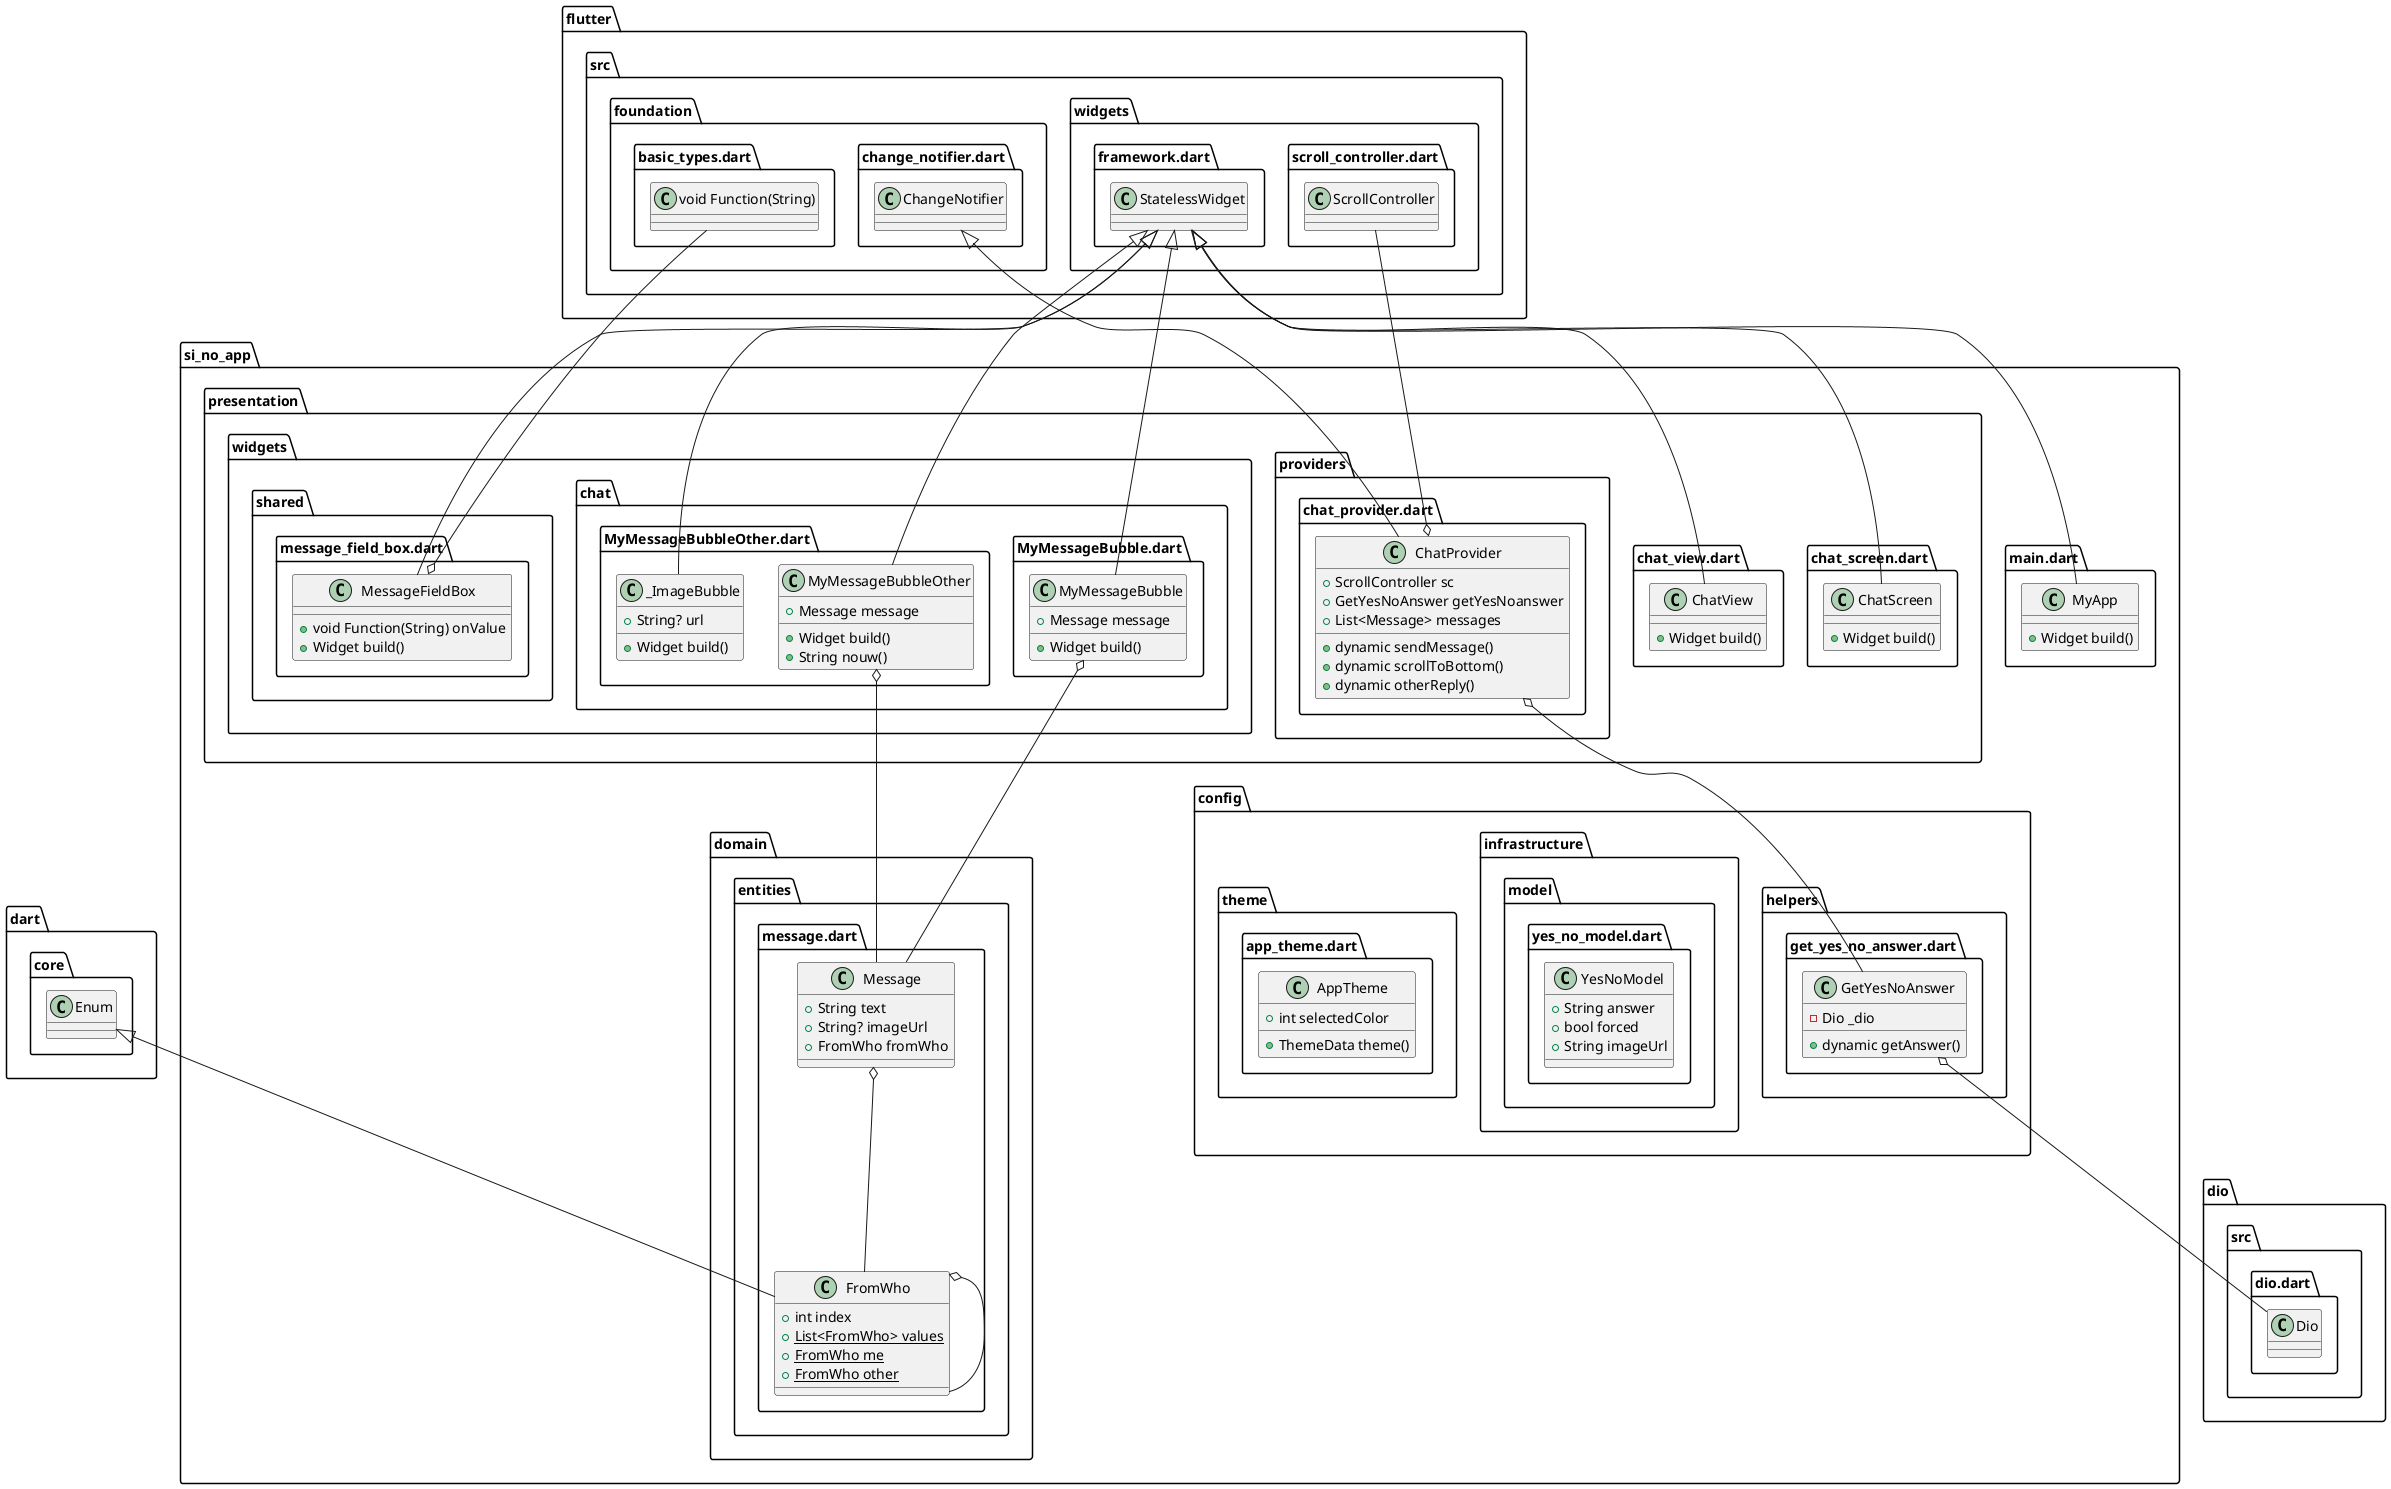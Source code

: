 @startuml
set namespaceSeparator ::

class "si_no_app::config::helpers::get_yes_no_answer.dart::GetYesNoAnswer" {
  -Dio _dio
  +dynamic getAnswer()
}

"si_no_app::config::helpers::get_yes_no_answer.dart::GetYesNoAnswer" o-- "dio::src::dio.dart::Dio"

class "si_no_app::config::infrastructure::model::yes_no_model.dart::YesNoModel" {
  +String answer
  +bool forced
  +String imageUrl
}

class "si_no_app::config::theme::app_theme.dart::AppTheme" {
  +int selectedColor
  +ThemeData theme()
}

class "si_no_app::domain::entities::message.dart::Message" {
  +String text
  +String? imageUrl
  +FromWho fromWho
}

"si_no_app::domain::entities::message.dart::Message" o-- "si_no_app::domain::entities::message.dart::FromWho"

class "si_no_app::domain::entities::message.dart::FromWho" {
  +int index
  {static} +List<FromWho> values
  {static} +FromWho me
  {static} +FromWho other
}

"si_no_app::domain::entities::message.dart::FromWho" o-- "si_no_app::domain::entities::message.dart::FromWho"
"dart::core::Enum" <|-- "si_no_app::domain::entities::message.dart::FromWho"

class "si_no_app::main.dart::MyApp" {
  +Widget build()
}

"flutter::src::widgets::framework.dart::StatelessWidget" <|-- "si_no_app::main.dart::MyApp"

class "si_no_app::presentation::chat_screen.dart::ChatScreen" {
  +Widget build()
}

"flutter::src::widgets::framework.dart::StatelessWidget" <|-- "si_no_app::presentation::chat_screen.dart::ChatScreen"

class "si_no_app::presentation::chat_view.dart::ChatView" {
  +Widget build()
}

"flutter::src::widgets::framework.dart::StatelessWidget" <|-- "si_no_app::presentation::chat_view.dart::ChatView"

class "si_no_app::presentation::providers::chat_provider.dart::ChatProvider" {
  +ScrollController sc
  +GetYesNoAnswer getYesNoanswer
  +List<Message> messages
  +dynamic sendMessage()
  +dynamic scrollToBottom()
  +dynamic otherReply()
}

"si_no_app::presentation::providers::chat_provider.dart::ChatProvider" o-- "flutter::src::widgets::scroll_controller.dart::ScrollController"   
"si_no_app::presentation::providers::chat_provider.dart::ChatProvider" o-- "si_no_app::config::helpers::get_yes_no_answer.dart::GetYesNoAnswer"
"flutter::src::foundation::change_notifier.dart::ChangeNotifier" <|-- "si_no_app::presentation::providers::chat_provider.dart::ChatProvider"   

class "si_no_app::presentation::widgets::chat::MyMessageBubble.dart::MyMessageBubble" {
  +Message message
  +Widget build()
}

"si_no_app::presentation::widgets::chat::MyMessageBubble.dart::MyMessageBubble" o-- "si_no_app::domain::entities::message.dart::Message"       
"flutter::src::widgets::framework.dart::StatelessWidget" <|-- "si_no_app::presentation::widgets::chat::MyMessageBubble.dart::MyMessageBubble"  

class "si_no_app::presentation::widgets::chat::MyMessageBubbleOther.dart::MyMessageBubbleOther" {
  +Message message
  +Widget build()
  +String nouw()
}

"si_no_app::presentation::widgets::chat::MyMessageBubbleOther.dart::MyMessageBubbleOther" o-- "si_no_app::domain::entities::message.dart::Message"
"flutter::src::widgets::framework.dart::StatelessWidget" <|-- "si_no_app::presentation::widgets::chat::MyMessageBubbleOther.dart::MyMessageBubbleOther"

class "si_no_app::presentation::widgets::chat::MyMessageBubbleOther.dart::_ImageBubble" {
  +String? url
  +Widget build()
}

"flutter::src::widgets::framework.dart::StatelessWidget" <|-- "si_no_app::presentation::widgets::chat::MyMessageBubbleOther.dart::_ImageBubble"
class "si_no_app::presentation::widgets::shared::message_field_box.dart::MessageFieldBox" {
  +void Function(String) onValue
  +Widget build()
}

"si_no_app::presentation::widgets::shared::message_field_box.dart::MessageFieldBox" o-- "flutter::src::foundation::basic_types.dart::void Function(String)"
"flutter::src::widgets::framework.dart::StatelessWidget" <|-- "si_no_app::presentation::widgets::shared::message_field_box.dart::MessageFieldBox"


@enduml